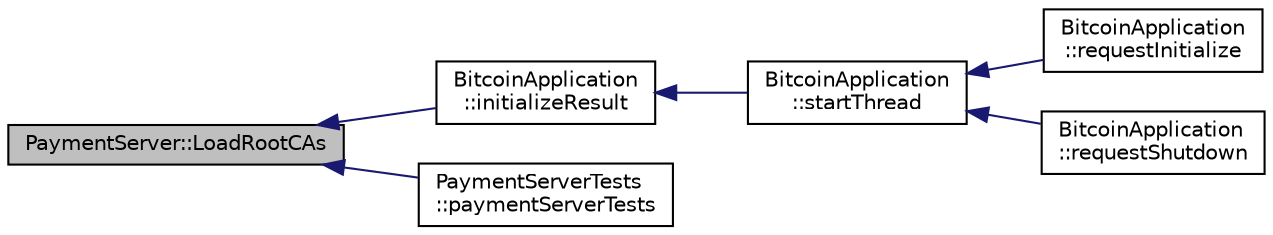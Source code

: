 digraph "PaymentServer::LoadRootCAs"
{
  edge [fontname="Helvetica",fontsize="10",labelfontname="Helvetica",labelfontsize="10"];
  node [fontname="Helvetica",fontsize="10",shape=record];
  rankdir="LR";
  Node103 [label="PaymentServer::LoadRootCAs",height=0.2,width=0.4,color="black", fillcolor="grey75", style="filled", fontcolor="black"];
  Node103 -> Node104 [dir="back",color="midnightblue",fontsize="10",style="solid",fontname="Helvetica"];
  Node104 [label="BitcoinApplication\l::initializeResult",height=0.2,width=0.4,color="black", fillcolor="white", style="filled",URL="$class_bitcoin_application.html#aceb08b4063e4fb264cf11cf7f9edd969"];
  Node104 -> Node105 [dir="back",color="midnightblue",fontsize="10",style="solid",fontname="Helvetica"];
  Node105 [label="BitcoinApplication\l::startThread",height=0.2,width=0.4,color="black", fillcolor="white", style="filled",URL="$class_bitcoin_application.html#a61afce9356e452c53ad4c83f5ca19df8"];
  Node105 -> Node106 [dir="back",color="midnightblue",fontsize="10",style="solid",fontname="Helvetica"];
  Node106 [label="BitcoinApplication\l::requestInitialize",height=0.2,width=0.4,color="black", fillcolor="white", style="filled",URL="$class_bitcoin_application.html#ade19c44b87b00b6b19b433caf4c22ba6",tooltip="Request core initialization. "];
  Node105 -> Node107 [dir="back",color="midnightblue",fontsize="10",style="solid",fontname="Helvetica"];
  Node107 [label="BitcoinApplication\l::requestShutdown",height=0.2,width=0.4,color="black", fillcolor="white", style="filled",URL="$class_bitcoin_application.html#a37c560d4c04d14a6da151b82caf8888f",tooltip="Request core shutdown. "];
  Node103 -> Node108 [dir="back",color="midnightblue",fontsize="10",style="solid",fontname="Helvetica"];
  Node108 [label="PaymentServerTests\l::paymentServerTests",height=0.2,width=0.4,color="black", fillcolor="white", style="filled",URL="$class_payment_server_tests.html#a82c8a7437bfc26c28619b954a5ee8cad"];
}
